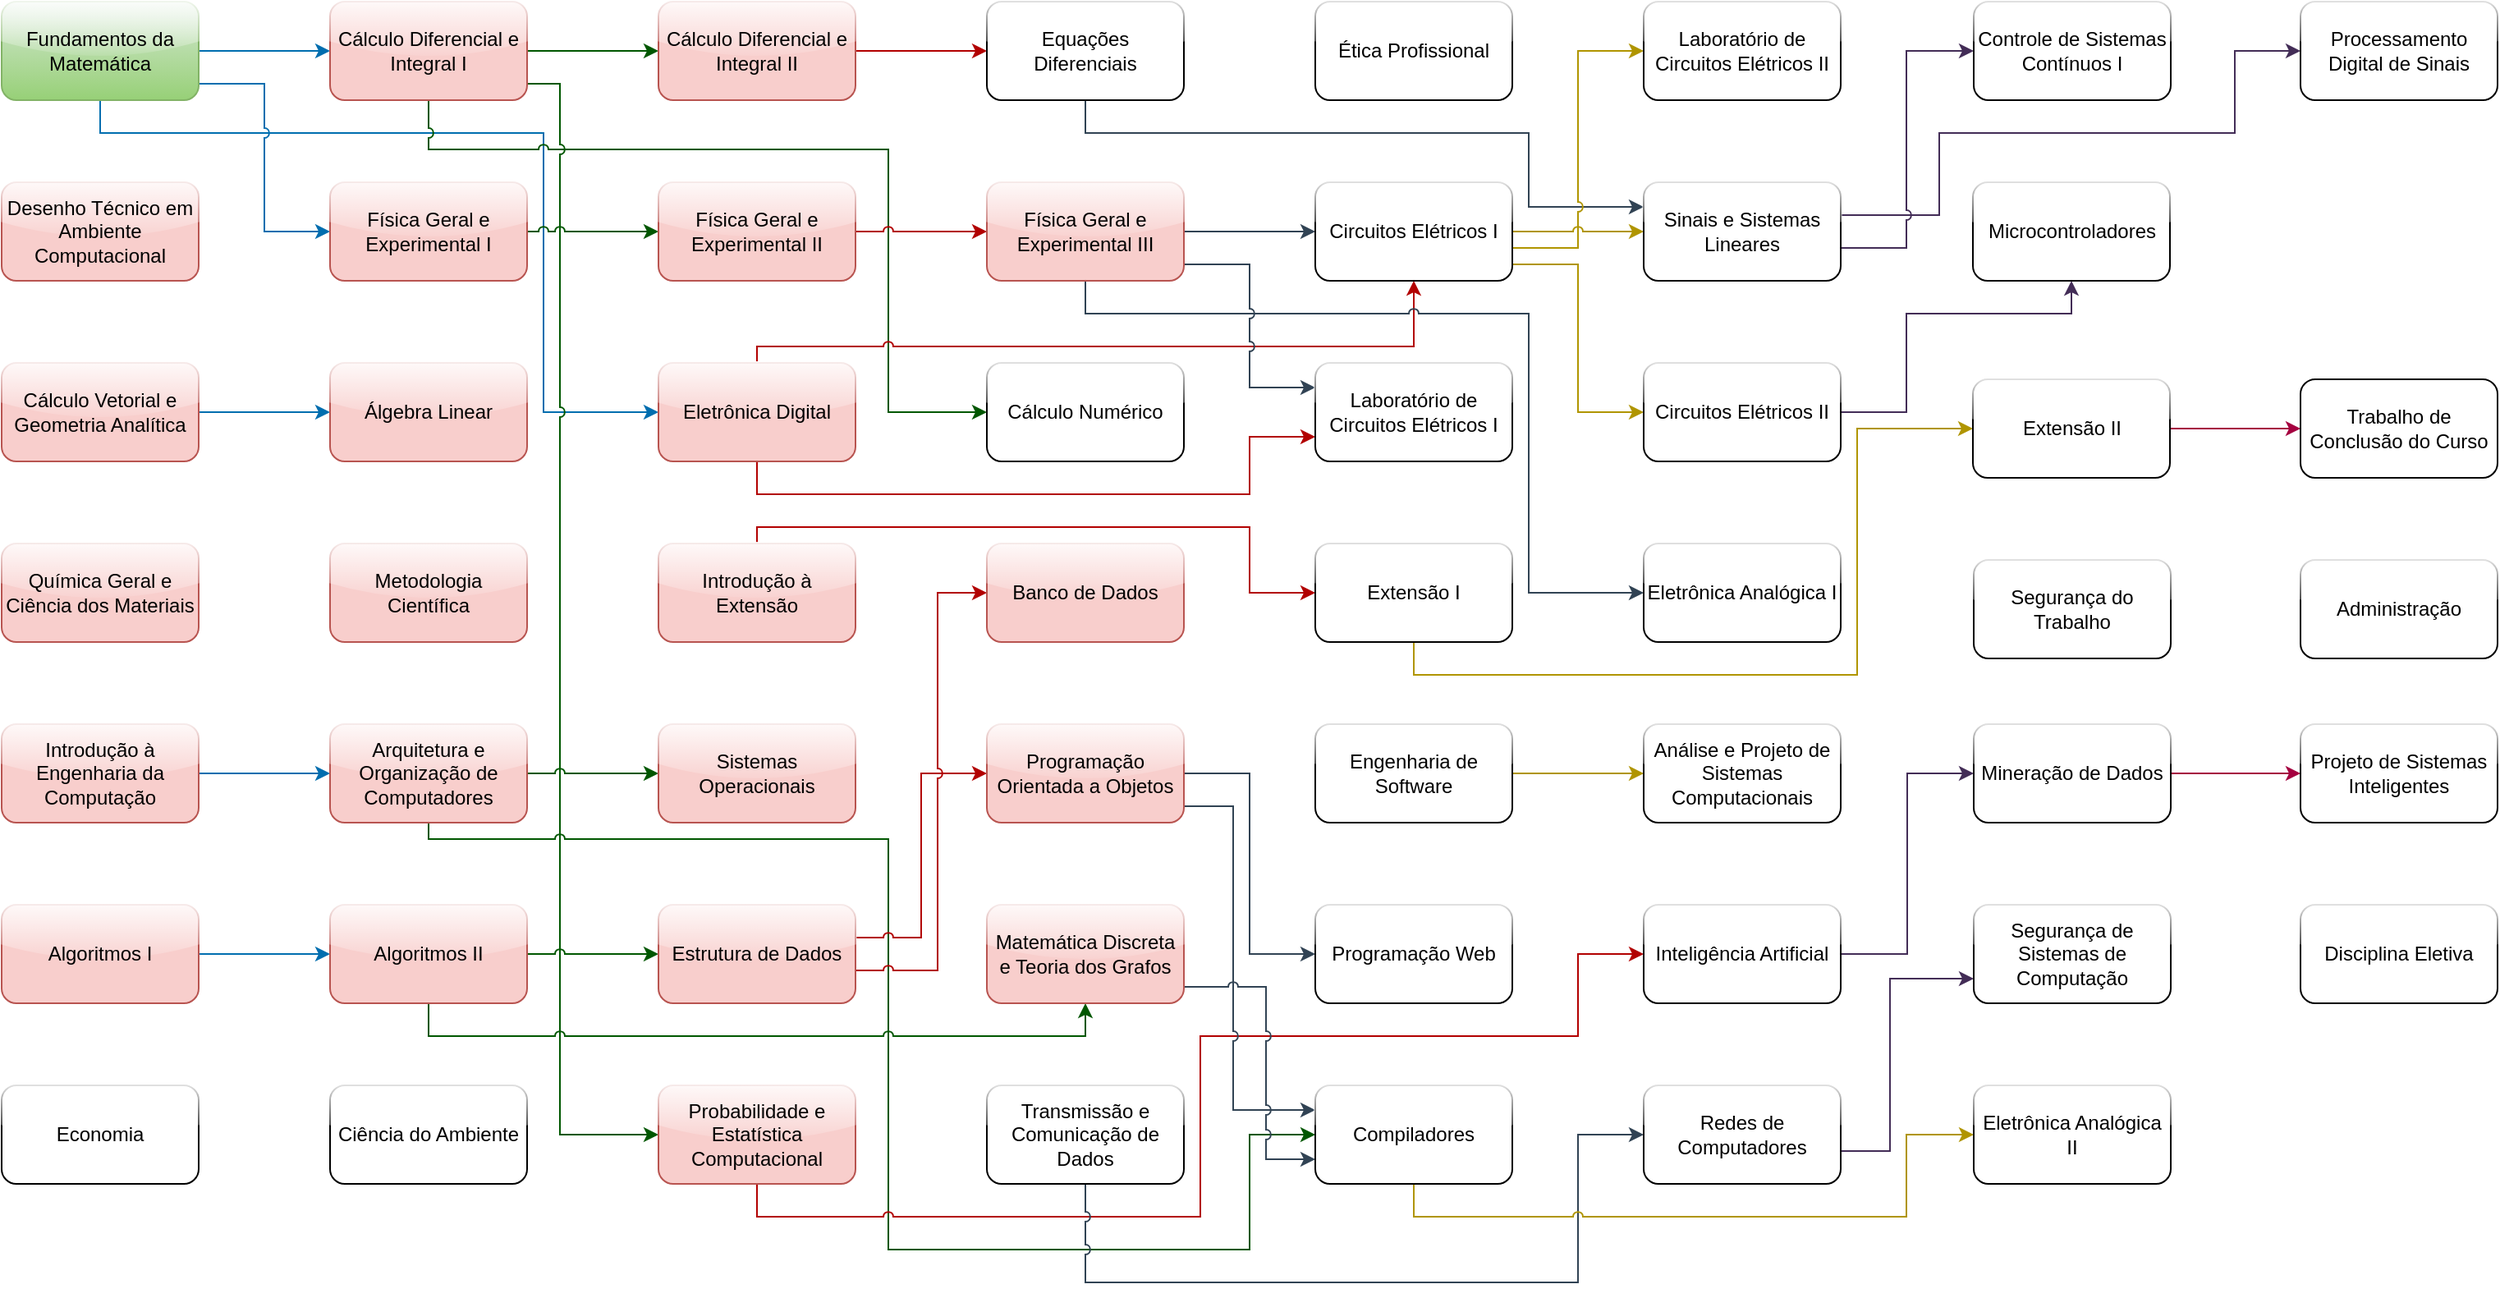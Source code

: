 <mxfile version="28.0.7">
  <diagram name="Página-1" id="1_IcvphOG9MH5CT4vIaf">
    <mxGraphModel dx="344" dy="295" grid="1" gridSize="10" guides="1" tooltips="1" connect="1" arrows="1" fold="1" page="1" pageScale="1" pageWidth="827" pageHeight="1169" math="0" shadow="0">
      <root>
        <mxCell id="0" />
        <mxCell id="1" parent="0" />
        <mxCell id="4kvXDWAPBxVA_NMJ1HBV-61" style="edgeStyle=orthogonalEdgeStyle;rounded=0;orthogonalLoop=1;jettySize=auto;html=1;entryX=0;entryY=0.5;entryDx=0;entryDy=0;fillColor=#1ba1e2;strokeColor=#006EAF;" parent="1" source="4kvXDWAPBxVA_NMJ1HBV-2" target="4kvXDWAPBxVA_NMJ1HBV-9" edge="1">
          <mxGeometry relative="1" as="geometry" />
        </mxCell>
        <mxCell id="4kvXDWAPBxVA_NMJ1HBV-62" style="edgeStyle=orthogonalEdgeStyle;rounded=0;orthogonalLoop=1;jettySize=auto;html=1;entryX=0;entryY=0.5;entryDx=0;entryDy=0;jumpStyle=arc;fillColor=#1ba1e2;strokeColor=#006EAF;" parent="1" source="4kvXDWAPBxVA_NMJ1HBV-2" target="4kvXDWAPBxVA_NMJ1HBV-17" edge="1">
          <mxGeometry relative="1" as="geometry">
            <Array as="points">
              <mxPoint x="100" y="370" />
              <mxPoint x="370" y="370" />
              <mxPoint x="370" y="540" />
            </Array>
          </mxGeometry>
        </mxCell>
        <mxCell id="4kvXDWAPBxVA_NMJ1HBV-63" style="edgeStyle=orthogonalEdgeStyle;rounded=0;orthogonalLoop=1;jettySize=auto;html=1;entryX=0;entryY=0.5;entryDx=0;entryDy=0;jumpStyle=arc;fillColor=#1ba1e2;strokeColor=#006EAF;" parent="1" source="4kvXDWAPBxVA_NMJ1HBV-2" target="4kvXDWAPBxVA_NMJ1HBV-10" edge="1">
          <mxGeometry relative="1" as="geometry">
            <Array as="points">
              <mxPoint x="200" y="340" />
              <mxPoint x="200" y="430" />
            </Array>
          </mxGeometry>
        </mxCell>
        <mxCell id="4kvXDWAPBxVA_NMJ1HBV-2" value="Fundamentos da Matemática" style="rounded=1;whiteSpace=wrap;html=1;glass=1;shadow=0;fillColor=#d5e8d4;strokeColor=#82b366;gradientColor=#97d077;" parent="1" vertex="1">
          <mxGeometry x="40" y="290" width="120" height="60" as="geometry" />
        </mxCell>
        <mxCell id="4kvXDWAPBxVA_NMJ1HBV-3" value="Desenho Técnico em Ambiente Computacional" style="rounded=1;whiteSpace=wrap;html=1;glass=1;fillColor=#f8cecc;strokeColor=#b85450;" parent="1" vertex="1">
          <mxGeometry x="40" y="400" width="120" height="60" as="geometry" />
        </mxCell>
        <mxCell id="4kvXDWAPBxVA_NMJ1HBV-64" style="edgeStyle=orthogonalEdgeStyle;rounded=0;orthogonalLoop=1;jettySize=auto;html=1;entryX=0;entryY=0.5;entryDx=0;entryDy=0;fillColor=#1ba1e2;strokeColor=#006EAF;" parent="1" source="4kvXDWAPBxVA_NMJ1HBV-4" target="4kvXDWAPBxVA_NMJ1HBV-11" edge="1">
          <mxGeometry relative="1" as="geometry" />
        </mxCell>
        <mxCell id="4kvXDWAPBxVA_NMJ1HBV-4" value="Cálculo Vetorial e Geometria Analítica" style="rounded=1;whiteSpace=wrap;html=1;glass=1;fillColor=#f8cecc;strokeColor=#b85450;" parent="1" vertex="1">
          <mxGeometry x="40" y="510" width="120" height="60" as="geometry" />
        </mxCell>
        <mxCell id="4kvXDWAPBxVA_NMJ1HBV-5" value="&lt;div&gt;Química Geral e Ciência dos Materiais&lt;/div&gt;" style="rounded=1;whiteSpace=wrap;html=1;glass=1;fillColor=#f8cecc;strokeColor=#b85450;" parent="1" vertex="1">
          <mxGeometry x="40" y="620" width="120" height="60" as="geometry" />
        </mxCell>
        <mxCell id="4kvXDWAPBxVA_NMJ1HBV-65" style="edgeStyle=orthogonalEdgeStyle;rounded=0;orthogonalLoop=1;jettySize=auto;html=1;entryX=0;entryY=0.5;entryDx=0;entryDy=0;fillColor=#1ba1e2;strokeColor=#006EAF;" parent="1" source="4kvXDWAPBxVA_NMJ1HBV-6" target="4kvXDWAPBxVA_NMJ1HBV-13" edge="1">
          <mxGeometry relative="1" as="geometry" />
        </mxCell>
        <mxCell id="4kvXDWAPBxVA_NMJ1HBV-6" value="Introdução à Engenharia da Computação" style="rounded=1;whiteSpace=wrap;html=1;glass=1;fillColor=#f8cecc;strokeColor=#b85450;" parent="1" vertex="1">
          <mxGeometry x="40" y="730" width="120" height="60" as="geometry" />
        </mxCell>
        <mxCell id="4kvXDWAPBxVA_NMJ1HBV-66" style="edgeStyle=orthogonalEdgeStyle;rounded=0;orthogonalLoop=1;jettySize=auto;html=1;entryX=0;entryY=0.5;entryDx=0;entryDy=0;fillColor=#1ba1e2;strokeColor=#006EAF;" parent="1" source="4kvXDWAPBxVA_NMJ1HBV-7" target="4kvXDWAPBxVA_NMJ1HBV-14" edge="1">
          <mxGeometry relative="1" as="geometry" />
        </mxCell>
        <mxCell id="4kvXDWAPBxVA_NMJ1HBV-7" value="Algoritmos I" style="rounded=1;whiteSpace=wrap;html=1;glass=1;fillColor=#f8cecc;strokeColor=#b85450;" parent="1" vertex="1">
          <mxGeometry x="40" y="840" width="120" height="60" as="geometry" />
        </mxCell>
        <mxCell id="4kvXDWAPBxVA_NMJ1HBV-8" value="Economia" style="rounded=1;whiteSpace=wrap;html=1;glass=1;" parent="1" vertex="1">
          <mxGeometry x="40" y="950" width="120" height="60" as="geometry" />
        </mxCell>
        <mxCell id="4kvXDWAPBxVA_NMJ1HBV-67" style="edgeStyle=orthogonalEdgeStyle;rounded=0;orthogonalLoop=1;jettySize=auto;html=1;entryX=0;entryY=0.5;entryDx=0;entryDy=0;fillColor=#008a00;strokeColor=#005700;" parent="1" source="4kvXDWAPBxVA_NMJ1HBV-9" target="4kvXDWAPBxVA_NMJ1HBV-22" edge="1">
          <mxGeometry relative="1" as="geometry" />
        </mxCell>
        <mxCell id="4kvXDWAPBxVA_NMJ1HBV-68" style="edgeStyle=orthogonalEdgeStyle;rounded=0;orthogonalLoop=1;jettySize=auto;html=1;entryX=0;entryY=0.5;entryDx=0;entryDy=0;fillColor=#008a00;strokeColor=#005700;jumpStyle=arc;" parent="1" source="4kvXDWAPBxVA_NMJ1HBV-9" target="4kvXDWAPBxVA_NMJ1HBV-25" edge="1">
          <mxGeometry relative="1" as="geometry">
            <Array as="points">
              <mxPoint x="300" y="380" />
              <mxPoint x="580" y="380" />
              <mxPoint x="580" y="540" />
            </Array>
          </mxGeometry>
        </mxCell>
        <mxCell id="4kvXDWAPBxVA_NMJ1HBV-69" style="edgeStyle=orthogonalEdgeStyle;rounded=0;orthogonalLoop=1;jettySize=auto;html=1;entryX=0;entryY=0.5;entryDx=0;entryDy=0;fillColor=#008a00;strokeColor=#005700;jumpStyle=arc;" parent="1" source="4kvXDWAPBxVA_NMJ1HBV-9" target="4kvXDWAPBxVA_NMJ1HBV-21" edge="1">
          <mxGeometry relative="1" as="geometry">
            <Array as="points">
              <mxPoint x="380" y="340" />
              <mxPoint x="380" y="980" />
            </Array>
          </mxGeometry>
        </mxCell>
        <mxCell id="4kvXDWAPBxVA_NMJ1HBV-9" value="&lt;div&gt;Cálculo Diferencial e Integral I&lt;/div&gt;" style="rounded=1;whiteSpace=wrap;html=1;glass=1;fillColor=#f8cecc;strokeColor=#b85450;" parent="1" vertex="1">
          <mxGeometry x="240" y="290" width="120" height="60" as="geometry" />
        </mxCell>
        <mxCell id="4kvXDWAPBxVA_NMJ1HBV-70" style="edgeStyle=orthogonalEdgeStyle;rounded=0;orthogonalLoop=1;jettySize=auto;html=1;entryX=0;entryY=0.5;entryDx=0;entryDy=0;fillColor=#008a00;strokeColor=#005700;jumpStyle=arc;" parent="1" source="4kvXDWAPBxVA_NMJ1HBV-10" target="4kvXDWAPBxVA_NMJ1HBV-16" edge="1">
          <mxGeometry relative="1" as="geometry" />
        </mxCell>
        <mxCell id="4kvXDWAPBxVA_NMJ1HBV-10" value="&lt;div&gt;Física Geral e Experimental I&lt;/div&gt;" style="rounded=1;whiteSpace=wrap;html=1;glass=1;fillColor=#f8cecc;strokeColor=#b85450;" parent="1" vertex="1">
          <mxGeometry x="240" y="400" width="120" height="60" as="geometry" />
        </mxCell>
        <mxCell id="4kvXDWAPBxVA_NMJ1HBV-11" value="Álgebra Linear" style="rounded=1;whiteSpace=wrap;html=1;glass=1;fillColor=#f8cecc;strokeColor=#b85450;" parent="1" vertex="1">
          <mxGeometry x="240" y="510" width="120" height="60" as="geometry" />
        </mxCell>
        <mxCell id="4kvXDWAPBxVA_NMJ1HBV-12" value="Metodologia Científica" style="rounded=1;whiteSpace=wrap;html=1;glass=1;fillColor=#f8cecc;strokeColor=#b85450;" parent="1" vertex="1">
          <mxGeometry x="240" y="620" width="120" height="60" as="geometry" />
        </mxCell>
        <mxCell id="4kvXDWAPBxVA_NMJ1HBV-71" style="edgeStyle=orthogonalEdgeStyle;rounded=0;orthogonalLoop=1;jettySize=auto;html=1;entryX=0;entryY=0.5;entryDx=0;entryDy=0;fillColor=#008a00;strokeColor=#005700;jumpStyle=arc;" parent="1" source="4kvXDWAPBxVA_NMJ1HBV-13" target="4kvXDWAPBxVA_NMJ1HBV-19" edge="1">
          <mxGeometry relative="1" as="geometry" />
        </mxCell>
        <mxCell id="4kvXDWAPBxVA_NMJ1HBV-72" style="edgeStyle=orthogonalEdgeStyle;rounded=0;orthogonalLoop=1;jettySize=auto;html=1;entryX=0;entryY=0.5;entryDx=0;entryDy=0;fillColor=#008a00;strokeColor=#005700;jumpStyle=arc;" parent="1" target="4kvXDWAPBxVA_NMJ1HBV-36" edge="1">
          <mxGeometry relative="1" as="geometry">
            <Array as="points">
              <mxPoint x="300" y="800" />
              <mxPoint x="580" y="800" />
              <mxPoint x="580" y="1050" />
              <mxPoint x="800" y="1050" />
              <mxPoint x="800" y="980" />
            </Array>
            <mxPoint x="300.0" y="780" as="sourcePoint" />
            <mxPoint x="840" y="970" as="targetPoint" />
          </mxGeometry>
        </mxCell>
        <mxCell id="4kvXDWAPBxVA_NMJ1HBV-13" value="Arquitetura e Organização de Computadores" style="rounded=1;whiteSpace=wrap;html=1;glass=1;fillColor=#f8cecc;strokeColor=#b85450;" parent="1" vertex="1">
          <mxGeometry x="240" y="730" width="120" height="60" as="geometry" />
        </mxCell>
        <mxCell id="4kvXDWAPBxVA_NMJ1HBV-73" style="edgeStyle=orthogonalEdgeStyle;rounded=0;orthogonalLoop=1;jettySize=auto;html=1;fillColor=#008a00;strokeColor=#005700;jumpStyle=arc;" parent="1" source="4kvXDWAPBxVA_NMJ1HBV-14" target="4kvXDWAPBxVA_NMJ1HBV-20" edge="1">
          <mxGeometry relative="1" as="geometry" />
        </mxCell>
        <mxCell id="XGP6w65IYmNDbE1TMmtb-1" style="edgeStyle=orthogonalEdgeStyle;rounded=0;orthogonalLoop=1;jettySize=auto;html=1;entryX=0.5;entryY=1;entryDx=0;entryDy=0;fillColor=#008a00;strokeColor=#005700;jumpStyle=arc;" edge="1" parent="1" source="4kvXDWAPBxVA_NMJ1HBV-14" target="4kvXDWAPBxVA_NMJ1HBV-28">
          <mxGeometry relative="1" as="geometry">
            <Array as="points">
              <mxPoint x="300" y="920" />
              <mxPoint x="700" y="920" />
            </Array>
          </mxGeometry>
        </mxCell>
        <mxCell id="4kvXDWAPBxVA_NMJ1HBV-14" value="&lt;div&gt;Algoritmos II&lt;/div&gt;" style="rounded=1;whiteSpace=wrap;html=1;glass=1;fillColor=#f8cecc;strokeColor=#b85450;" parent="1" vertex="1">
          <mxGeometry x="240" y="840" width="120" height="60" as="geometry" />
        </mxCell>
        <mxCell id="4kvXDWAPBxVA_NMJ1HBV-15" value="Ciência do Ambiente" style="rounded=1;whiteSpace=wrap;html=1;glass=1;" parent="1" vertex="1">
          <mxGeometry x="240" y="950" width="120" height="60" as="geometry" />
        </mxCell>
        <mxCell id="4kvXDWAPBxVA_NMJ1HBV-75" style="edgeStyle=orthogonalEdgeStyle;rounded=0;orthogonalLoop=1;jettySize=auto;html=1;entryX=0;entryY=0.5;entryDx=0;entryDy=0;fillColor=#e51400;strokeColor=#B20000;jumpStyle=arc;" parent="1" source="4kvXDWAPBxVA_NMJ1HBV-16" target="4kvXDWAPBxVA_NMJ1HBV-24" edge="1">
          <mxGeometry relative="1" as="geometry" />
        </mxCell>
        <mxCell id="4kvXDWAPBxVA_NMJ1HBV-16" value="&lt;div&gt;Física Geral e Experimental II&lt;/div&gt;" style="rounded=1;whiteSpace=wrap;html=1;glass=1;fillColor=#f8cecc;strokeColor=#b85450;" parent="1" vertex="1">
          <mxGeometry x="440" y="400" width="120" height="60" as="geometry" />
        </mxCell>
        <mxCell id="4kvXDWAPBxVA_NMJ1HBV-76" style="edgeStyle=orthogonalEdgeStyle;rounded=0;orthogonalLoop=1;jettySize=auto;html=1;entryX=0.5;entryY=1;entryDx=0;entryDy=0;fillColor=#e51400;strokeColor=#B20000;jumpStyle=arc;" parent="1" source="4kvXDWAPBxVA_NMJ1HBV-17" target="4kvXDWAPBxVA_NMJ1HBV-31" edge="1">
          <mxGeometry relative="1" as="geometry">
            <Array as="points">
              <mxPoint x="500" y="500" />
              <mxPoint x="900" y="500" />
            </Array>
          </mxGeometry>
        </mxCell>
        <mxCell id="4kvXDWAPBxVA_NMJ1HBV-77" style="edgeStyle=orthogonalEdgeStyle;rounded=0;orthogonalLoop=1;jettySize=auto;html=1;entryX=0;entryY=0.75;entryDx=0;entryDy=0;fillColor=#e51400;strokeColor=#B20000;jumpStyle=arc;" parent="1" source="4kvXDWAPBxVA_NMJ1HBV-17" target="4kvXDWAPBxVA_NMJ1HBV-32" edge="1">
          <mxGeometry relative="1" as="geometry">
            <Array as="points">
              <mxPoint x="500" y="590" />
              <mxPoint x="800" y="590" />
              <mxPoint x="800" y="555" />
            </Array>
          </mxGeometry>
        </mxCell>
        <mxCell id="4kvXDWAPBxVA_NMJ1HBV-17" value="Eletrônica Digital" style="rounded=1;whiteSpace=wrap;html=1;glass=1;fillColor=#f8cecc;strokeColor=#b85450;" parent="1" vertex="1">
          <mxGeometry x="440" y="510" width="120" height="60" as="geometry" />
        </mxCell>
        <mxCell id="4kvXDWAPBxVA_NMJ1HBV-78" style="edgeStyle=orthogonalEdgeStyle;rounded=0;orthogonalLoop=1;jettySize=auto;html=1;entryX=0;entryY=0.5;entryDx=0;entryDy=0;fillColor=#e51400;strokeColor=#B20000;jumpStyle=arc;" parent="1" source="4kvXDWAPBxVA_NMJ1HBV-18" target="4kvXDWAPBxVA_NMJ1HBV-33" edge="1">
          <mxGeometry relative="1" as="geometry">
            <Array as="points">
              <mxPoint x="500" y="610" />
              <mxPoint x="800" y="610" />
              <mxPoint x="800" y="650" />
            </Array>
          </mxGeometry>
        </mxCell>
        <mxCell id="4kvXDWAPBxVA_NMJ1HBV-18" value="Introdução à Extensão" style="rounded=1;whiteSpace=wrap;html=1;glass=1;fillColor=#f8cecc;strokeColor=#b85450;" parent="1" vertex="1">
          <mxGeometry x="440" y="620" width="120" height="60" as="geometry" />
        </mxCell>
        <mxCell id="4kvXDWAPBxVA_NMJ1HBV-19" value="Sistemas Operacionais" style="rounded=1;whiteSpace=wrap;html=1;glass=1;fillColor=#f8cecc;strokeColor=#b85450;" parent="1" vertex="1">
          <mxGeometry x="440" y="730" width="120" height="60" as="geometry" />
        </mxCell>
        <mxCell id="4kvXDWAPBxVA_NMJ1HBV-79" style="edgeStyle=orthogonalEdgeStyle;rounded=0;orthogonalLoop=1;jettySize=auto;html=1;entryX=0;entryY=0.5;entryDx=0;entryDy=0;fillColor=#e51400;strokeColor=#B20000;jumpStyle=arc;" parent="1" source="4kvXDWAPBxVA_NMJ1HBV-20" target="4kvXDWAPBxVA_NMJ1HBV-27" edge="1">
          <mxGeometry relative="1" as="geometry">
            <Array as="points">
              <mxPoint x="600" y="860" />
              <mxPoint x="600" y="760" />
            </Array>
          </mxGeometry>
        </mxCell>
        <mxCell id="4kvXDWAPBxVA_NMJ1HBV-80" style="edgeStyle=orthogonalEdgeStyle;rounded=0;orthogonalLoop=1;jettySize=auto;html=1;entryX=0;entryY=0.5;entryDx=0;entryDy=0;jumpStyle=arc;fillColor=#e51400;strokeColor=#B20000;" parent="1" source="4kvXDWAPBxVA_NMJ1HBV-20" target="4kvXDWAPBxVA_NMJ1HBV-26" edge="1">
          <mxGeometry relative="1" as="geometry">
            <Array as="points">
              <mxPoint x="610" y="880" />
              <mxPoint x="610" y="650" />
            </Array>
          </mxGeometry>
        </mxCell>
        <mxCell id="4kvXDWAPBxVA_NMJ1HBV-20" value="Estrutura de Dados" style="rounded=1;whiteSpace=wrap;html=1;glass=1;fillColor=#f8cecc;strokeColor=#b85450;" parent="1" vertex="1">
          <mxGeometry x="440" y="840" width="120" height="60" as="geometry" />
        </mxCell>
        <mxCell id="4kvXDWAPBxVA_NMJ1HBV-81" style="edgeStyle=orthogonalEdgeStyle;rounded=0;orthogonalLoop=1;jettySize=auto;html=1;entryX=0;entryY=0.5;entryDx=0;entryDy=0;jumpStyle=arc;fillColor=#e51400;strokeColor=#B20000;" parent="1" source="4kvXDWAPBxVA_NMJ1HBV-21" target="4kvXDWAPBxVA_NMJ1HBV-42" edge="1">
          <mxGeometry relative="1" as="geometry">
            <Array as="points">
              <mxPoint x="500" y="1030" />
              <mxPoint x="770" y="1030" />
              <mxPoint x="770" y="920" />
              <mxPoint x="1000" y="920" />
              <mxPoint x="1000" y="870" />
            </Array>
          </mxGeometry>
        </mxCell>
        <mxCell id="4kvXDWAPBxVA_NMJ1HBV-21" value="Probabilidade e Estatística Computacional" style="rounded=1;whiteSpace=wrap;html=1;glass=1;fillColor=#f8cecc;strokeColor=#b85450;" parent="1" vertex="1">
          <mxGeometry x="440" y="950" width="120" height="60" as="geometry" />
        </mxCell>
        <mxCell id="4kvXDWAPBxVA_NMJ1HBV-74" style="edgeStyle=orthogonalEdgeStyle;rounded=0;orthogonalLoop=1;jettySize=auto;html=1;entryX=0;entryY=0.5;entryDx=0;entryDy=0;fillColor=#e51400;strokeColor=#B20000;" parent="1" source="4kvXDWAPBxVA_NMJ1HBV-22" target="4kvXDWAPBxVA_NMJ1HBV-23" edge="1">
          <mxGeometry relative="1" as="geometry" />
        </mxCell>
        <mxCell id="4kvXDWAPBxVA_NMJ1HBV-22" value="&lt;div&gt;Cálculo Diferencial e Integral II&lt;/div&gt;" style="rounded=1;whiteSpace=wrap;html=1;glass=1;fillColor=#f8cecc;strokeColor=#b85450;" parent="1" vertex="1">
          <mxGeometry x="440" y="290" width="120" height="60" as="geometry" />
        </mxCell>
        <mxCell id="4kvXDWAPBxVA_NMJ1HBV-92" style="edgeStyle=orthogonalEdgeStyle;rounded=0;orthogonalLoop=1;jettySize=auto;html=1;entryX=0;entryY=0.25;entryDx=0;entryDy=0;fillColor=#647687;strokeColor=#314354;jumpStyle=arc;" parent="1" source="4kvXDWAPBxVA_NMJ1HBV-23" target="4kvXDWAPBxVA_NMJ1HBV-38" edge="1">
          <mxGeometry relative="1" as="geometry">
            <Array as="points">
              <mxPoint x="700" y="370" />
              <mxPoint x="970" y="370" />
              <mxPoint x="970" y="415" />
            </Array>
          </mxGeometry>
        </mxCell>
        <mxCell id="4kvXDWAPBxVA_NMJ1HBV-23" value="Equações Diferenciais" style="rounded=1;whiteSpace=wrap;html=1;glass=1;" parent="1" vertex="1">
          <mxGeometry x="640" y="290" width="120" height="60" as="geometry" />
        </mxCell>
        <mxCell id="4kvXDWAPBxVA_NMJ1HBV-83" style="edgeStyle=orthogonalEdgeStyle;rounded=0;orthogonalLoop=1;jettySize=auto;html=1;entryX=0;entryY=0.5;entryDx=0;entryDy=0;fillColor=#647687;strokeColor=#314354;jumpStyle=arc;" parent="1" source="4kvXDWAPBxVA_NMJ1HBV-24" target="4kvXDWAPBxVA_NMJ1HBV-31" edge="1">
          <mxGeometry relative="1" as="geometry" />
        </mxCell>
        <mxCell id="4kvXDWAPBxVA_NMJ1HBV-84" style="edgeStyle=orthogonalEdgeStyle;rounded=0;orthogonalLoop=1;jettySize=auto;html=1;entryX=0;entryY=0.5;entryDx=0;entryDy=0;jumpStyle=arc;fillColor=#647687;strokeColor=#314354;" parent="1" source="4kvXDWAPBxVA_NMJ1HBV-24" target="4kvXDWAPBxVA_NMJ1HBV-40" edge="1">
          <mxGeometry relative="1" as="geometry">
            <Array as="points">
              <mxPoint x="700" y="480" />
              <mxPoint x="970" y="480" />
              <mxPoint x="970" y="650" />
            </Array>
          </mxGeometry>
        </mxCell>
        <mxCell id="4kvXDWAPBxVA_NMJ1HBV-85" style="edgeStyle=orthogonalEdgeStyle;rounded=0;orthogonalLoop=1;jettySize=auto;html=1;entryX=0;entryY=0.25;entryDx=0;entryDy=0;jumpStyle=arc;fillColor=#647687;strokeColor=#314354;" parent="1" source="4kvXDWAPBxVA_NMJ1HBV-24" target="4kvXDWAPBxVA_NMJ1HBV-32" edge="1">
          <mxGeometry relative="1" as="geometry">
            <Array as="points">
              <mxPoint x="800" y="450" />
              <mxPoint x="800" y="525" />
            </Array>
          </mxGeometry>
        </mxCell>
        <mxCell id="4kvXDWAPBxVA_NMJ1HBV-24" value="&lt;div&gt;Física Geral e Experimental III&lt;/div&gt;" style="rounded=1;whiteSpace=wrap;html=1;glass=1;fillColor=#f8cecc;strokeColor=#b85450;" parent="1" vertex="1">
          <mxGeometry x="640" y="400" width="120" height="60" as="geometry" />
        </mxCell>
        <mxCell id="4kvXDWAPBxVA_NMJ1HBV-25" value="Cálculo Numérico" style="rounded=1;whiteSpace=wrap;html=1;glass=1;" parent="1" vertex="1">
          <mxGeometry x="640" y="510" width="120" height="60" as="geometry" />
        </mxCell>
        <mxCell id="4kvXDWAPBxVA_NMJ1HBV-26" value="Banco de Dados" style="rounded=1;whiteSpace=wrap;html=1;glass=1;fillColor=#f8cecc;strokeColor=#b85450;" parent="1" vertex="1">
          <mxGeometry x="640" y="620" width="120" height="60" as="geometry" />
        </mxCell>
        <mxCell id="4kvXDWAPBxVA_NMJ1HBV-86" style="edgeStyle=orthogonalEdgeStyle;rounded=0;orthogonalLoop=1;jettySize=auto;html=1;entryX=0;entryY=0.5;entryDx=0;entryDy=0;fillColor=#647687;strokeColor=#314354;jumpStyle=arc;" parent="1" source="4kvXDWAPBxVA_NMJ1HBV-27" target="4kvXDWAPBxVA_NMJ1HBV-35" edge="1">
          <mxGeometry relative="1" as="geometry" />
        </mxCell>
        <mxCell id="4kvXDWAPBxVA_NMJ1HBV-87" style="edgeStyle=orthogonalEdgeStyle;rounded=0;orthogonalLoop=1;jettySize=auto;html=1;entryX=0;entryY=0.25;entryDx=0;entryDy=0;jumpStyle=arc;fillColor=#647687;strokeColor=#314354;" parent="1" source="4kvXDWAPBxVA_NMJ1HBV-27" target="4kvXDWAPBxVA_NMJ1HBV-36" edge="1">
          <mxGeometry relative="1" as="geometry">
            <Array as="points">
              <mxPoint x="790" y="780" />
              <mxPoint x="790" y="965" />
            </Array>
          </mxGeometry>
        </mxCell>
        <mxCell id="4kvXDWAPBxVA_NMJ1HBV-27" value="Programação Orientada a Objetos" style="rounded=1;whiteSpace=wrap;html=1;glass=1;fillColor=#f8cecc;strokeColor=#b85450;" parent="1" vertex="1">
          <mxGeometry x="640" y="730" width="120" height="60" as="geometry" />
        </mxCell>
        <mxCell id="4kvXDWAPBxVA_NMJ1HBV-88" style="edgeStyle=orthogonalEdgeStyle;rounded=0;orthogonalLoop=1;jettySize=auto;html=1;entryX=0;entryY=0.75;entryDx=0;entryDy=0;jumpStyle=arc;fillColor=#647687;strokeColor=#314354;" parent="1" source="4kvXDWAPBxVA_NMJ1HBV-28" target="4kvXDWAPBxVA_NMJ1HBV-36" edge="1">
          <mxGeometry relative="1" as="geometry">
            <Array as="points">
              <mxPoint x="810" y="890" />
              <mxPoint x="810" y="995" />
            </Array>
          </mxGeometry>
        </mxCell>
        <mxCell id="4kvXDWAPBxVA_NMJ1HBV-28" value="Matemática Discreta e Teoria dos Grafos" style="rounded=1;whiteSpace=wrap;html=1;glass=1;fillColor=#f8cecc;strokeColor=#b85450;" parent="1" vertex="1">
          <mxGeometry x="640" y="840" width="120" height="60" as="geometry" />
        </mxCell>
        <mxCell id="XGP6w65IYmNDbE1TMmtb-2" style="edgeStyle=orthogonalEdgeStyle;rounded=0;orthogonalLoop=1;jettySize=auto;html=1;entryX=0;entryY=0.5;entryDx=0;entryDy=0;jumpStyle=arc;fillColor=#647687;strokeColor=#314354;" edge="1" parent="1" source="4kvXDWAPBxVA_NMJ1HBV-29" target="4kvXDWAPBxVA_NMJ1HBV-43">
          <mxGeometry relative="1" as="geometry">
            <Array as="points">
              <mxPoint x="700" y="1070" />
              <mxPoint x="1000" y="1070" />
              <mxPoint x="1000" y="980" />
            </Array>
          </mxGeometry>
        </mxCell>
        <mxCell id="4kvXDWAPBxVA_NMJ1HBV-29" value="Transmissão e Comunicação de Dados" style="rounded=1;whiteSpace=wrap;html=1;glass=1;" parent="1" vertex="1">
          <mxGeometry x="640" y="950" width="120" height="60" as="geometry" />
        </mxCell>
        <mxCell id="4kvXDWAPBxVA_NMJ1HBV-30" value="Ética Profissional" style="rounded=1;whiteSpace=wrap;html=1;glass=1;" parent="1" vertex="1">
          <mxGeometry x="840" y="290" width="120" height="60" as="geometry" />
        </mxCell>
        <mxCell id="4kvXDWAPBxVA_NMJ1HBV-89" style="edgeStyle=orthogonalEdgeStyle;rounded=0;orthogonalLoop=1;jettySize=auto;html=1;entryX=0;entryY=0.5;entryDx=0;entryDy=0;fillColor=#e3c800;strokeColor=#B09500;jumpStyle=arc;" parent="1" source="4kvXDWAPBxVA_NMJ1HBV-31" target="4kvXDWAPBxVA_NMJ1HBV-37" edge="1">
          <mxGeometry relative="1" as="geometry">
            <Array as="points">
              <mxPoint x="1000" y="440" />
              <mxPoint x="1000" y="320" />
            </Array>
          </mxGeometry>
        </mxCell>
        <mxCell id="4kvXDWAPBxVA_NMJ1HBV-93" style="edgeStyle=orthogonalEdgeStyle;rounded=0;orthogonalLoop=1;jettySize=auto;html=1;entryX=0;entryY=0.5;entryDx=0;entryDy=0;fillColor=#e3c800;strokeColor=#B09500;jumpStyle=arc;" parent="1" source="4kvXDWAPBxVA_NMJ1HBV-31" target="4kvXDWAPBxVA_NMJ1HBV-38" edge="1">
          <mxGeometry relative="1" as="geometry" />
        </mxCell>
        <mxCell id="4kvXDWAPBxVA_NMJ1HBV-94" style="edgeStyle=orthogonalEdgeStyle;rounded=0;orthogonalLoop=1;jettySize=auto;html=1;entryX=0;entryY=0.5;entryDx=0;entryDy=0;fillColor=#e3c800;strokeColor=#B09500;jumpStyle=arc;" parent="1" source="4kvXDWAPBxVA_NMJ1HBV-31" target="4kvXDWAPBxVA_NMJ1HBV-39" edge="1">
          <mxGeometry relative="1" as="geometry">
            <Array as="points">
              <mxPoint x="1000" y="450" />
              <mxPoint x="1000" y="540" />
            </Array>
          </mxGeometry>
        </mxCell>
        <mxCell id="4kvXDWAPBxVA_NMJ1HBV-31" value="Circuitos Elétricos I" style="rounded=1;whiteSpace=wrap;html=1;glass=1;" parent="1" vertex="1">
          <mxGeometry x="840" y="400" width="120" height="60" as="geometry" />
        </mxCell>
        <mxCell id="4kvXDWAPBxVA_NMJ1HBV-32" value="Laboratório de Circuitos Elétricos I" style="rounded=1;whiteSpace=wrap;html=1;glass=1;" parent="1" vertex="1">
          <mxGeometry x="840" y="510" width="120" height="60" as="geometry" />
        </mxCell>
        <mxCell id="4kvXDWAPBxVA_NMJ1HBV-95" style="edgeStyle=orthogonalEdgeStyle;rounded=0;orthogonalLoop=1;jettySize=auto;html=1;entryX=0;entryY=0.5;entryDx=0;entryDy=0;fillColor=#e3c800;strokeColor=#B09500;jumpStyle=arc;" parent="1" source="4kvXDWAPBxVA_NMJ1HBV-33" target="4kvXDWAPBxVA_NMJ1HBV-46" edge="1">
          <mxGeometry relative="1" as="geometry">
            <Array as="points">
              <mxPoint x="900" y="700" />
              <mxPoint x="1170" y="700" />
              <mxPoint x="1170" y="550" />
            </Array>
          </mxGeometry>
        </mxCell>
        <mxCell id="4kvXDWAPBxVA_NMJ1HBV-33" value="Extensão I" style="rounded=1;whiteSpace=wrap;html=1;glass=1;" parent="1" vertex="1">
          <mxGeometry x="840" y="620" width="120" height="60" as="geometry" />
        </mxCell>
        <mxCell id="4kvXDWAPBxVA_NMJ1HBV-105" style="edgeStyle=orthogonalEdgeStyle;rounded=0;orthogonalLoop=1;jettySize=auto;html=1;entryX=0;entryY=0.5;entryDx=0;entryDy=0;fillColor=#e3c800;strokeColor=#B09500;jumpStyle=arc;" parent="1" source="4kvXDWAPBxVA_NMJ1HBV-34" target="4kvXDWAPBxVA_NMJ1HBV-41" edge="1">
          <mxGeometry relative="1" as="geometry" />
        </mxCell>
        <mxCell id="4kvXDWAPBxVA_NMJ1HBV-34" value="Engenharia de Software" style="rounded=1;whiteSpace=wrap;html=1;glass=1;" parent="1" vertex="1">
          <mxGeometry x="840" y="730" width="120" height="60" as="geometry" />
        </mxCell>
        <mxCell id="4kvXDWAPBxVA_NMJ1HBV-35" value="Programação Web" style="rounded=1;whiteSpace=wrap;html=1;glass=1;" parent="1" vertex="1">
          <mxGeometry x="840" y="840" width="120" height="60" as="geometry" />
        </mxCell>
        <mxCell id="4kvXDWAPBxVA_NMJ1HBV-96" style="edgeStyle=orthogonalEdgeStyle;rounded=0;orthogonalLoop=1;jettySize=auto;html=1;entryX=0;entryY=0.5;entryDx=0;entryDy=0;fillColor=#e3c800;strokeColor=#B09500;jumpStyle=arc;" parent="1" source="4kvXDWAPBxVA_NMJ1HBV-36" target="4kvXDWAPBxVA_NMJ1HBV-50" edge="1">
          <mxGeometry relative="1" as="geometry">
            <Array as="points">
              <mxPoint x="900" y="1030" />
              <mxPoint x="1200" y="1030" />
              <mxPoint x="1200" y="980" />
            </Array>
          </mxGeometry>
        </mxCell>
        <mxCell id="4kvXDWAPBxVA_NMJ1HBV-36" value="Compiladores" style="rounded=1;whiteSpace=wrap;html=1;glass=1;" parent="1" vertex="1">
          <mxGeometry x="840" y="950" width="120" height="60" as="geometry" />
        </mxCell>
        <mxCell id="4kvXDWAPBxVA_NMJ1HBV-37" value="Laboratório de Circuitos Elétricos II" style="rounded=1;whiteSpace=wrap;html=1;glass=1;" parent="1" vertex="1">
          <mxGeometry x="1040" y="290" width="120" height="60" as="geometry" />
        </mxCell>
        <mxCell id="4kvXDWAPBxVA_NMJ1HBV-101" style="edgeStyle=orthogonalEdgeStyle;rounded=0;orthogonalLoop=1;jettySize=auto;html=1;entryX=0;entryY=0.5;entryDx=0;entryDy=0;jumpStyle=arc;fillColor=#76608a;strokeColor=#432D57;" parent="1" source="4kvXDWAPBxVA_NMJ1HBV-38" target="4kvXDWAPBxVA_NMJ1HBV-51" edge="1">
          <mxGeometry relative="1" as="geometry">
            <Array as="points">
              <mxPoint x="1220" y="420" />
              <mxPoint x="1220" y="370" />
              <mxPoint x="1400" y="370" />
              <mxPoint x="1400" y="320" />
            </Array>
          </mxGeometry>
        </mxCell>
        <mxCell id="4kvXDWAPBxVA_NMJ1HBV-104" style="edgeStyle=orthogonalEdgeStyle;rounded=0;orthogonalLoop=1;jettySize=auto;html=1;entryX=0;entryY=0.5;entryDx=0;entryDy=0;fillColor=#76608a;strokeColor=#432D57;jumpStyle=arc;" parent="1" source="4kvXDWAPBxVA_NMJ1HBV-38" target="4kvXDWAPBxVA_NMJ1HBV-44" edge="1">
          <mxGeometry relative="1" as="geometry">
            <Array as="points">
              <mxPoint x="1200" y="440" />
              <mxPoint x="1200" y="320" />
            </Array>
          </mxGeometry>
        </mxCell>
        <mxCell id="4kvXDWAPBxVA_NMJ1HBV-38" value="Sinais e Sistemas Lineares" style="rounded=1;whiteSpace=wrap;html=1;glass=1;" parent="1" vertex="1">
          <mxGeometry x="1040" y="400" width="120" height="60" as="geometry" />
        </mxCell>
        <mxCell id="4kvXDWAPBxVA_NMJ1HBV-100" style="edgeStyle=orthogonalEdgeStyle;rounded=0;orthogonalLoop=1;jettySize=auto;html=1;entryX=0.5;entryY=1;entryDx=0;entryDy=0;fillColor=#76608a;strokeColor=#432D57;jumpStyle=arc;" parent="1" source="4kvXDWAPBxVA_NMJ1HBV-39" target="4kvXDWAPBxVA_NMJ1HBV-45" edge="1">
          <mxGeometry relative="1" as="geometry">
            <Array as="points">
              <mxPoint x="1200" y="540" />
              <mxPoint x="1200" y="480" />
              <mxPoint x="1300" y="480" />
            </Array>
          </mxGeometry>
        </mxCell>
        <mxCell id="4kvXDWAPBxVA_NMJ1HBV-39" value="Circuitos Elétricos II" style="rounded=1;whiteSpace=wrap;html=1;glass=1;" parent="1" vertex="1">
          <mxGeometry x="1040" y="510" width="120" height="60" as="geometry" />
        </mxCell>
        <mxCell id="4kvXDWAPBxVA_NMJ1HBV-40" value="Eletrônica Analógica I" style="rounded=1;whiteSpace=wrap;html=1;glass=1;" parent="1" vertex="1">
          <mxGeometry x="1040" y="620" width="120" height="60" as="geometry" />
        </mxCell>
        <mxCell id="4kvXDWAPBxVA_NMJ1HBV-41" value="Análise e Projeto de Sistemas Computacionais" style="rounded=1;whiteSpace=wrap;html=1;glass=1;" parent="1" vertex="1">
          <mxGeometry x="1040" y="730" width="120" height="60" as="geometry" />
        </mxCell>
        <mxCell id="4kvXDWAPBxVA_NMJ1HBV-99" style="edgeStyle=orthogonalEdgeStyle;rounded=0;orthogonalLoop=1;jettySize=auto;html=1;entryX=0;entryY=0.5;entryDx=0;entryDy=0;fillColor=#76608a;strokeColor=#432D57;jumpStyle=arc;" parent="1" source="4kvXDWAPBxVA_NMJ1HBV-42" target="4kvXDWAPBxVA_NMJ1HBV-48" edge="1">
          <mxGeometry relative="1" as="geometry" />
        </mxCell>
        <mxCell id="4kvXDWAPBxVA_NMJ1HBV-42" value="Inteligência Artificial" style="rounded=1;whiteSpace=wrap;html=1;glass=1;" parent="1" vertex="1">
          <mxGeometry x="1040" y="840" width="120" height="60" as="geometry" />
        </mxCell>
        <mxCell id="4kvXDWAPBxVA_NMJ1HBV-97" style="edgeStyle=orthogonalEdgeStyle;rounded=0;orthogonalLoop=1;jettySize=auto;html=1;fillColor=#76608a;strokeColor=#432D57;jumpStyle=arc;entryX=0;entryY=0.75;entryDx=0;entryDy=0;" parent="1" source="4kvXDWAPBxVA_NMJ1HBV-43" target="4kvXDWAPBxVA_NMJ1HBV-49" edge="1">
          <mxGeometry relative="1" as="geometry">
            <mxPoint x="1240" y="900" as="targetPoint" />
            <Array as="points">
              <mxPoint x="1190" y="990" />
              <mxPoint x="1190" y="885" />
            </Array>
          </mxGeometry>
        </mxCell>
        <mxCell id="4kvXDWAPBxVA_NMJ1HBV-43" value="Redes de Computadores" style="rounded=1;whiteSpace=wrap;html=1;glass=1;" parent="1" vertex="1">
          <mxGeometry x="1040" y="950" width="120" height="60" as="geometry" />
        </mxCell>
        <mxCell id="4kvXDWAPBxVA_NMJ1HBV-44" value="Controle de Sistemas Contínuos I" style="rounded=1;whiteSpace=wrap;html=1;glass=1;" parent="1" vertex="1">
          <mxGeometry x="1241" y="290" width="120" height="60" as="geometry" />
        </mxCell>
        <mxCell id="4kvXDWAPBxVA_NMJ1HBV-45" value="Microcontroladores" style="rounded=1;whiteSpace=wrap;html=1;glass=1;" parent="1" vertex="1">
          <mxGeometry x="1240.5" y="400" width="120" height="60" as="geometry" />
        </mxCell>
        <mxCell id="4kvXDWAPBxVA_NMJ1HBV-102" style="edgeStyle=orthogonalEdgeStyle;rounded=0;orthogonalLoop=1;jettySize=auto;html=1;entryX=0;entryY=0.5;entryDx=0;entryDy=0;fillColor=#d80073;strokeColor=#A50040;" parent="1" source="4kvXDWAPBxVA_NMJ1HBV-46" target="4kvXDWAPBxVA_NMJ1HBV-52" edge="1">
          <mxGeometry relative="1" as="geometry" />
        </mxCell>
        <mxCell id="4kvXDWAPBxVA_NMJ1HBV-46" value="Extensão II" style="rounded=1;whiteSpace=wrap;html=1;glass=1;" parent="1" vertex="1">
          <mxGeometry x="1240.5" y="520" width="120" height="60" as="geometry" />
        </mxCell>
        <mxCell id="4kvXDWAPBxVA_NMJ1HBV-47" value="Segurança do Trabalho" style="rounded=1;whiteSpace=wrap;html=1;glass=1;" parent="1" vertex="1">
          <mxGeometry x="1241" y="630" width="120" height="60" as="geometry" />
        </mxCell>
        <mxCell id="4kvXDWAPBxVA_NMJ1HBV-103" style="edgeStyle=orthogonalEdgeStyle;rounded=0;orthogonalLoop=1;jettySize=auto;html=1;entryX=0;entryY=0.5;entryDx=0;entryDy=0;fillColor=#d80073;strokeColor=#A50040;" parent="1" source="4kvXDWAPBxVA_NMJ1HBV-48" target="4kvXDWAPBxVA_NMJ1HBV-54" edge="1">
          <mxGeometry relative="1" as="geometry" />
        </mxCell>
        <mxCell id="4kvXDWAPBxVA_NMJ1HBV-48" value="Mineração de Dados" style="rounded=1;whiteSpace=wrap;html=1;glass=1;" parent="1" vertex="1">
          <mxGeometry x="1241" y="730" width="120" height="60" as="geometry" />
        </mxCell>
        <mxCell id="4kvXDWAPBxVA_NMJ1HBV-49" value="Segurança de Sistemas de Computação" style="rounded=1;whiteSpace=wrap;html=1;glass=1;" parent="1" vertex="1">
          <mxGeometry x="1241" y="840" width="120" height="60" as="geometry" />
        </mxCell>
        <mxCell id="4kvXDWAPBxVA_NMJ1HBV-50" value="Eletrônica Analógica II" style="rounded=1;whiteSpace=wrap;html=1;glass=1;" parent="1" vertex="1">
          <mxGeometry x="1241" y="950" width="120" height="60" as="geometry" />
        </mxCell>
        <mxCell id="4kvXDWAPBxVA_NMJ1HBV-51" value="Processamento Digital de Sinais" style="rounded=1;whiteSpace=wrap;html=1;glass=1;" parent="1" vertex="1">
          <mxGeometry x="1440" y="290" width="120" height="60" as="geometry" />
        </mxCell>
        <mxCell id="4kvXDWAPBxVA_NMJ1HBV-52" value="Trabalho de Conclusão do Curso" style="rounded=1;whiteSpace=wrap;html=1;" parent="1" vertex="1">
          <mxGeometry x="1440" y="520" width="120" height="60" as="geometry" />
        </mxCell>
        <mxCell id="4kvXDWAPBxVA_NMJ1HBV-53" value="Administração" style="rounded=1;whiteSpace=wrap;html=1;glass=1;" parent="1" vertex="1">
          <mxGeometry x="1440" y="630" width="120" height="60" as="geometry" />
        </mxCell>
        <mxCell id="4kvXDWAPBxVA_NMJ1HBV-54" value="Projeto de Sistemas Inteligentes" style="rounded=1;whiteSpace=wrap;html=1;glass=1;" parent="1" vertex="1">
          <mxGeometry x="1440" y="730" width="120" height="60" as="geometry" />
        </mxCell>
        <mxCell id="4kvXDWAPBxVA_NMJ1HBV-55" value="Disciplina Eletiva" style="rounded=1;whiteSpace=wrap;html=1;glass=1;" parent="1" vertex="1">
          <mxGeometry x="1440" y="840" width="120" height="60" as="geometry" />
        </mxCell>
      </root>
    </mxGraphModel>
  </diagram>
</mxfile>
